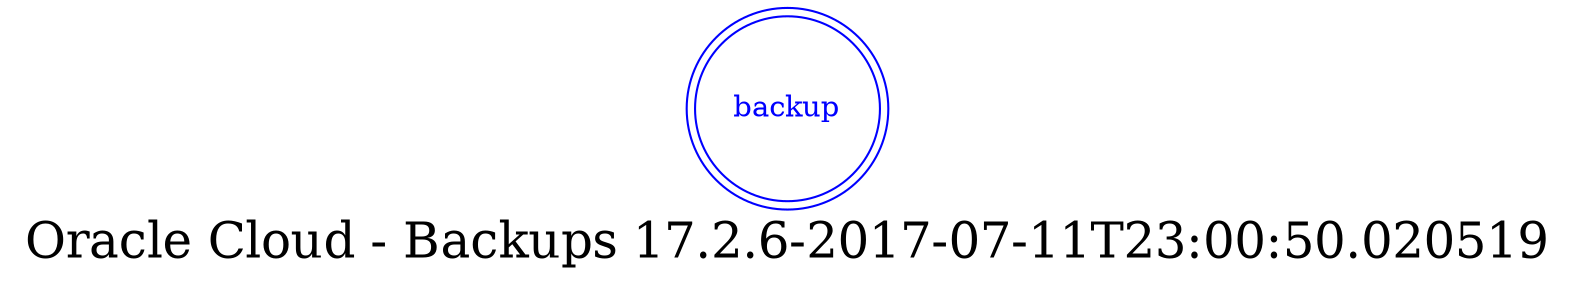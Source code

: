 digraph LexiconGraph {
graph[label="Oracle Cloud - Backups 17.2.6-2017-07-11T23:00:50.020519", fontsize=24]
splines=true
"backup" [color=blue, fontcolor=blue, shape=doublecircle]
}
